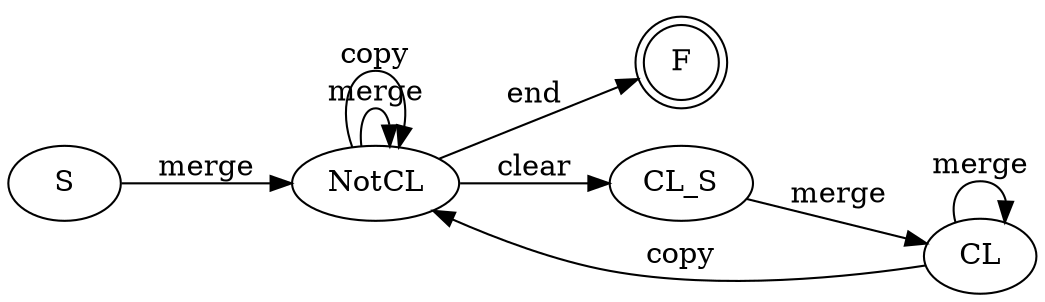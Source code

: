 digraph  { rankdir=LR;
	//node [shape=circle];	
	
	F [shape=doublecircle];
	

	S->NotCL [label=merge];
	
	NotCL->NotCL [label=merge];
	NotCL->NotCL [label=copy];
	NotCL->CL_S [label=clear];
	NotCL->F [label=end];
	
	CL_S->CL [label=merge];
	
	CL->CL [label=merge];
	CL->NotCL [label=copy];

	


}


